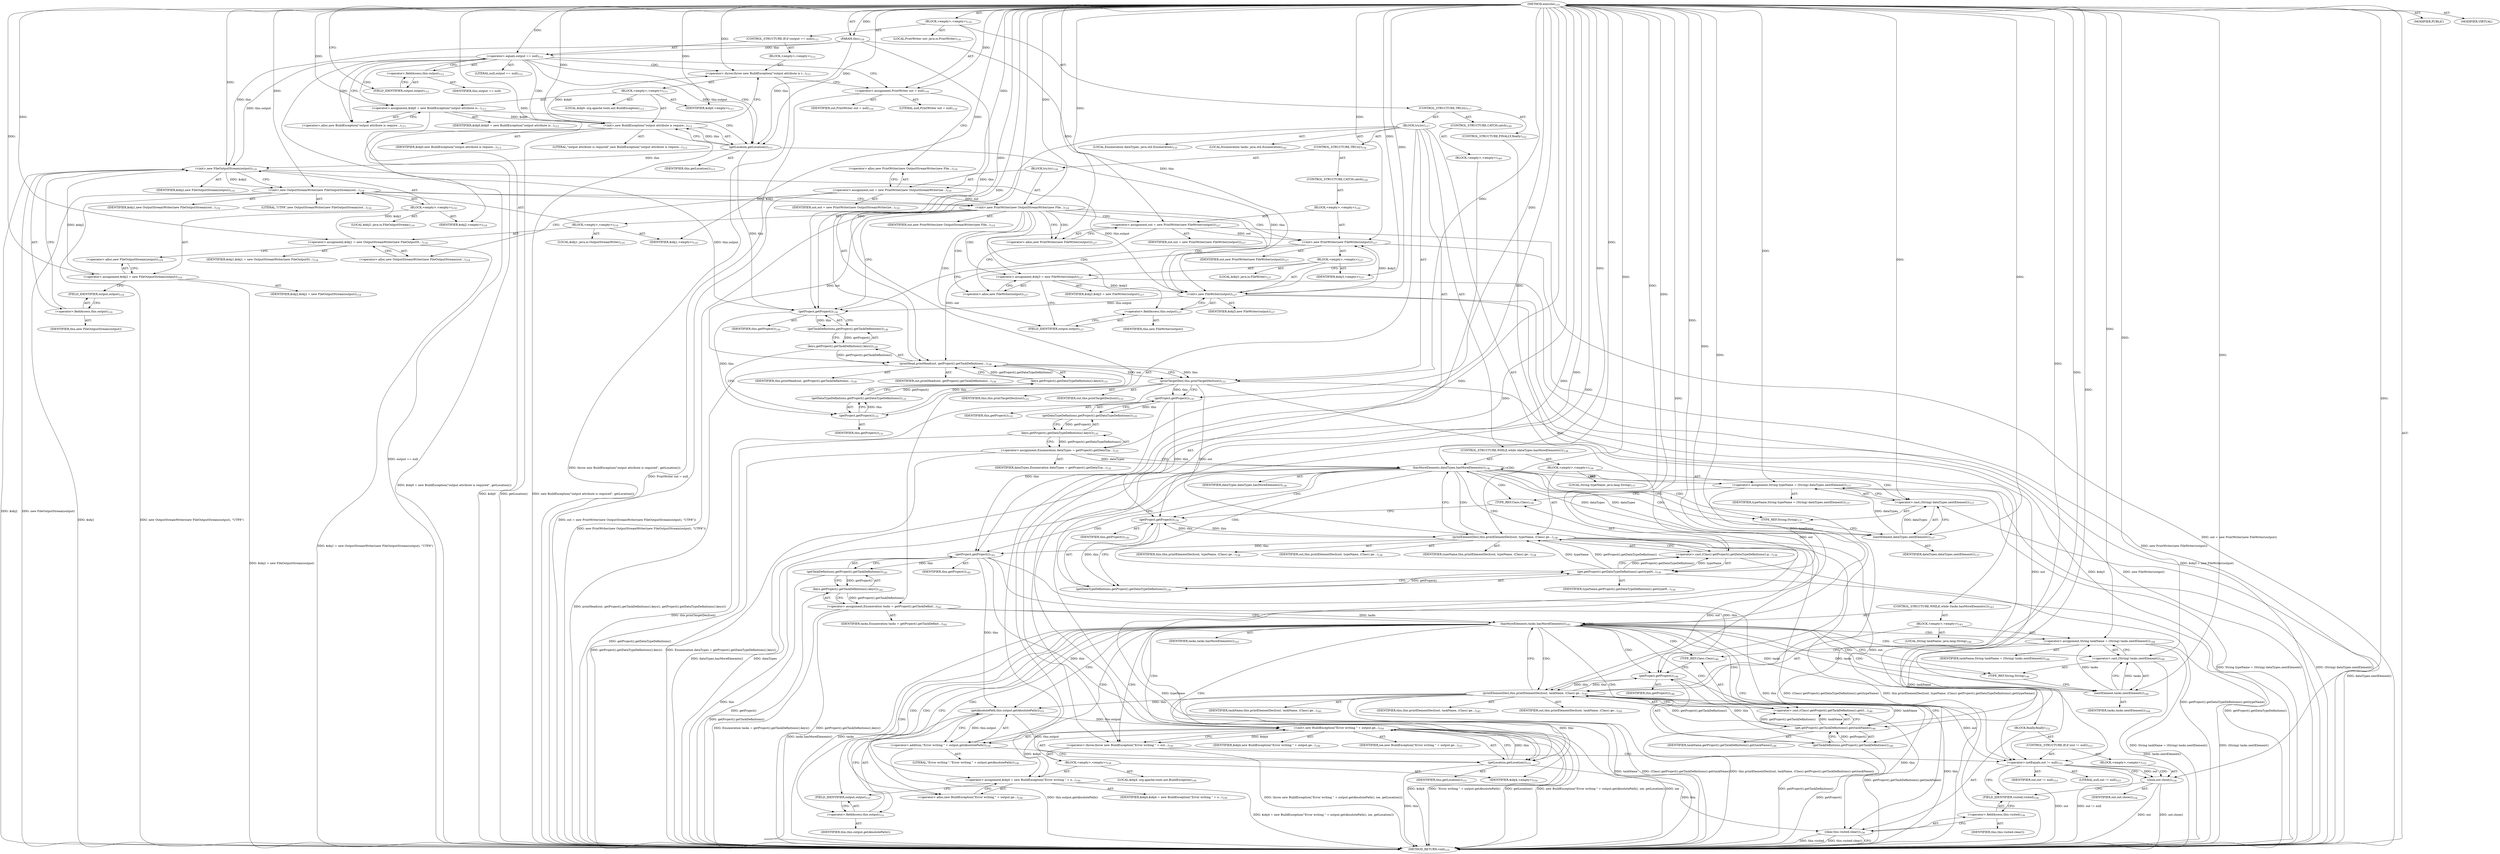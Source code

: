 digraph "execute" {  
"111669149697" [label = <(METHOD,execute)<SUB>110</SUB>> ]
"115964116993" [label = <(PARAM,this)<SUB>110</SUB>> ]
"25769803777" [label = <(BLOCK,&lt;empty&gt;,&lt;empty&gt;)<SUB>110</SUB>> ]
"47244640256" [label = <(CONTROL_STRUCTURE,IF,if (output == null))<SUB>112</SUB>> ]
"30064771074" [label = <(&lt;operator&gt;.equals,output == null)<SUB>112</SUB>> ]
"30064771075" [label = <(&lt;operator&gt;.fieldAccess,this.output)<SUB>112</SUB>> ]
"68719476753" [label = <(IDENTIFIER,this,output == null)> ]
"55834574849" [label = <(FIELD_IDENTIFIER,output,output)<SUB>112</SUB>> ]
"90194313216" [label = <(LITERAL,null,output == null)<SUB>112</SUB>> ]
"25769803778" [label = <(BLOCK,&lt;empty&gt;,&lt;empty&gt;)<SUB>112</SUB>> ]
"30064771076" [label = <(&lt;operator&gt;.throw,throw new BuildException(&quot;output attribute is r...)<SUB>113</SUB>> ]
"25769803779" [label = <(BLOCK,&lt;empty&gt;,&lt;empty&gt;)<SUB>113</SUB>> ]
"94489280512" [label = <(LOCAL,$obj0: org.apache.tools.ant.BuildException)<SUB>113</SUB>> ]
"30064771077" [label = <(&lt;operator&gt;.assignment,$obj0 = new BuildException(&quot;output attribute is...)<SUB>113</SUB>> ]
"68719476754" [label = <(IDENTIFIER,$obj0,$obj0 = new BuildException(&quot;output attribute is...)<SUB>113</SUB>> ]
"30064771078" [label = <(&lt;operator&gt;.alloc,new BuildException(&quot;output attribute is require...)<SUB>113</SUB>> ]
"30064771079" [label = <(&lt;init&gt;,new BuildException(&quot;output attribute is require...)<SUB>113</SUB>> ]
"68719476755" [label = <(IDENTIFIER,$obj0,new BuildException(&quot;output attribute is require...)<SUB>113</SUB>> ]
"90194313217" [label = <(LITERAL,&quot;output attribute is required&quot;,new BuildException(&quot;output attribute is require...)<SUB>113</SUB>> ]
"30064771080" [label = <(getLocation,getLocation())<SUB>113</SUB>> ]
"68719476737" [label = <(IDENTIFIER,this,getLocation())<SUB>113</SUB>> ]
"68719476756" [label = <(IDENTIFIER,$obj0,&lt;empty&gt;)<SUB>113</SUB>> ]
"94489280513" [label = <(LOCAL,PrintWriter out: java.io.PrintWriter)<SUB>116</SUB>> ]
"30064771081" [label = <(&lt;operator&gt;.assignment,PrintWriter out = null)<SUB>116</SUB>> ]
"68719476757" [label = <(IDENTIFIER,out,PrintWriter out = null)<SUB>116</SUB>> ]
"90194313218" [label = <(LITERAL,null,PrintWriter out = null)<SUB>116</SUB>> ]
"47244640257" [label = <(CONTROL_STRUCTURE,TRY,try)<SUB>117</SUB>> ]
"25769803780" [label = <(BLOCK,try,try)<SUB>117</SUB>> ]
"47244640258" [label = <(CONTROL_STRUCTURE,TRY,try)<SUB>118</SUB>> ]
"25769803781" [label = <(BLOCK,try,try)<SUB>118</SUB>> ]
"30064771082" [label = <(&lt;operator&gt;.assignment,out = new PrintWriter(new OutputStreamWriter(ne...)<SUB>119</SUB>> ]
"68719476758" [label = <(IDENTIFIER,out,out = new PrintWriter(new OutputStreamWriter(ne...)<SUB>119</SUB>> ]
"30064771083" [label = <(&lt;operator&gt;.alloc,new PrintWriter(new OutputStreamWriter(new File...)<SUB>119</SUB>> ]
"30064771084" [label = <(&lt;init&gt;,new PrintWriter(new OutputStreamWriter(new File...)<SUB>119</SUB>> ]
"68719476759" [label = <(IDENTIFIER,out,new PrintWriter(new OutputStreamWriter(new File...)<SUB>119</SUB>> ]
"25769803782" [label = <(BLOCK,&lt;empty&gt;,&lt;empty&gt;)<SUB>119</SUB>> ]
"94489280514" [label = <(LOCAL,$obj1: java.io.OutputStreamWriter)<SUB>119</SUB>> ]
"30064771085" [label = <(&lt;operator&gt;.assignment,$obj1 = new OutputStreamWriter(new FileOutputSt...)<SUB>119</SUB>> ]
"68719476760" [label = <(IDENTIFIER,$obj1,$obj1 = new OutputStreamWriter(new FileOutputSt...)<SUB>119</SUB>> ]
"30064771086" [label = <(&lt;operator&gt;.alloc,new OutputStreamWriter(new FileOutputStream(out...)<SUB>119</SUB>> ]
"30064771087" [label = <(&lt;init&gt;,new OutputStreamWriter(new FileOutputStream(out...)<SUB>119</SUB>> ]
"68719476761" [label = <(IDENTIFIER,$obj1,new OutputStreamWriter(new FileOutputStream(out...)<SUB>119</SUB>> ]
"25769803783" [label = <(BLOCK,&lt;empty&gt;,&lt;empty&gt;)<SUB>119</SUB>> ]
"94489280515" [label = <(LOCAL,$obj2: java.io.FileOutputStream)<SUB>119</SUB>> ]
"30064771088" [label = <(&lt;operator&gt;.assignment,$obj2 = new FileOutputStream(output))<SUB>119</SUB>> ]
"68719476762" [label = <(IDENTIFIER,$obj2,$obj2 = new FileOutputStream(output))<SUB>119</SUB>> ]
"30064771089" [label = <(&lt;operator&gt;.alloc,new FileOutputStream(output))<SUB>119</SUB>> ]
"30064771090" [label = <(&lt;init&gt;,new FileOutputStream(output))<SUB>119</SUB>> ]
"68719476763" [label = <(IDENTIFIER,$obj2,new FileOutputStream(output))<SUB>119</SUB>> ]
"30064771091" [label = <(&lt;operator&gt;.fieldAccess,this.output)<SUB>119</SUB>> ]
"68719476764" [label = <(IDENTIFIER,this,new FileOutputStream(output))> ]
"55834574850" [label = <(FIELD_IDENTIFIER,output,output)<SUB>119</SUB>> ]
"68719476765" [label = <(IDENTIFIER,$obj2,&lt;empty&gt;)<SUB>119</SUB>> ]
"90194313219" [label = <(LITERAL,&quot;UTF8&quot;,new OutputStreamWriter(new FileOutputStream(out...)<SUB>119</SUB>> ]
"68719476766" [label = <(IDENTIFIER,$obj1,&lt;empty&gt;)<SUB>119</SUB>> ]
"47244640259" [label = <(CONTROL_STRUCTURE,CATCH,catch)<SUB>120</SUB>> ]
"25769803784" [label = <(BLOCK,&lt;empty&gt;,&lt;empty&gt;)<SUB>120</SUB>> ]
"30064771092" [label = <(&lt;operator&gt;.assignment,out = new PrintWriter(new FileWriter(output)))<SUB>127</SUB>> ]
"68719476767" [label = <(IDENTIFIER,out,out = new PrintWriter(new FileWriter(output)))<SUB>127</SUB>> ]
"30064771093" [label = <(&lt;operator&gt;.alloc,new PrintWriter(new FileWriter(output)))<SUB>127</SUB>> ]
"30064771094" [label = <(&lt;init&gt;,new PrintWriter(new FileWriter(output)))<SUB>127</SUB>> ]
"68719476768" [label = <(IDENTIFIER,out,new PrintWriter(new FileWriter(output)))<SUB>127</SUB>> ]
"25769803785" [label = <(BLOCK,&lt;empty&gt;,&lt;empty&gt;)<SUB>127</SUB>> ]
"94489280516" [label = <(LOCAL,$obj3: java.io.FileWriter)<SUB>127</SUB>> ]
"30064771095" [label = <(&lt;operator&gt;.assignment,$obj3 = new FileWriter(output))<SUB>127</SUB>> ]
"68719476769" [label = <(IDENTIFIER,$obj3,$obj3 = new FileWriter(output))<SUB>127</SUB>> ]
"30064771096" [label = <(&lt;operator&gt;.alloc,new FileWriter(output))<SUB>127</SUB>> ]
"30064771097" [label = <(&lt;init&gt;,new FileWriter(output))<SUB>127</SUB>> ]
"68719476770" [label = <(IDENTIFIER,$obj3,new FileWriter(output))<SUB>127</SUB>> ]
"30064771098" [label = <(&lt;operator&gt;.fieldAccess,this.output)<SUB>127</SUB>> ]
"68719476771" [label = <(IDENTIFIER,this,new FileWriter(output))> ]
"55834574851" [label = <(FIELD_IDENTIFIER,output,output)<SUB>127</SUB>> ]
"68719476772" [label = <(IDENTIFIER,$obj3,&lt;empty&gt;)<SUB>127</SUB>> ]
"30064771099" [label = <(printHead,printHead(out, getProject().getTaskDefinitions(...)<SUB>130</SUB>> ]
"68719476740" [label = <(IDENTIFIER,this,printHead(out, getProject().getTaskDefinitions(...)<SUB>130</SUB>> ]
"68719476773" [label = <(IDENTIFIER,out,printHead(out, getProject().getTaskDefinitions(...)<SUB>130</SUB>> ]
"30064771100" [label = <(keys,getProject().getTaskDefinitions().keys())<SUB>130</SUB>> ]
"30064771101" [label = <(getTaskDefinitions,getProject().getTaskDefinitions())<SUB>130</SUB>> ]
"30064771102" [label = <(getProject,getProject())<SUB>130</SUB>> ]
"68719476738" [label = <(IDENTIFIER,this,getProject())<SUB>130</SUB>> ]
"30064771103" [label = <(keys,getProject().getDataTypeDefinitions().keys())<SUB>131</SUB>> ]
"30064771104" [label = <(getDataTypeDefinitions,getProject().getDataTypeDefinitions())<SUB>131</SUB>> ]
"30064771105" [label = <(getProject,getProject())<SUB>131</SUB>> ]
"68719476739" [label = <(IDENTIFIER,this,getProject())<SUB>131</SUB>> ]
"30064771106" [label = <(printTargetDecl,this.printTargetDecl(out))<SUB>133</SUB>> ]
"68719476741" [label = <(IDENTIFIER,this,this.printTargetDecl(out))<SUB>133</SUB>> ]
"68719476774" [label = <(IDENTIFIER,out,this.printTargetDecl(out))<SUB>133</SUB>> ]
"94489280517" [label = <(LOCAL,Enumeration dataTypes: java.util.Enumeration)<SUB>135</SUB>> ]
"30064771107" [label = <(&lt;operator&gt;.assignment,Enumeration dataTypes = getProject().getDataTyp...)<SUB>135</SUB>> ]
"68719476775" [label = <(IDENTIFIER,dataTypes,Enumeration dataTypes = getProject().getDataTyp...)<SUB>135</SUB>> ]
"30064771108" [label = <(keys,getProject().getDataTypeDefinitions().keys())<SUB>135</SUB>> ]
"30064771109" [label = <(getDataTypeDefinitions,getProject().getDataTypeDefinitions())<SUB>135</SUB>> ]
"30064771110" [label = <(getProject,getProject())<SUB>135</SUB>> ]
"68719476742" [label = <(IDENTIFIER,this,getProject())<SUB>135</SUB>> ]
"47244640260" [label = <(CONTROL_STRUCTURE,WHILE,while (dataTypes.hasMoreElements()))<SUB>136</SUB>> ]
"30064771111" [label = <(hasMoreElements,dataTypes.hasMoreElements())<SUB>136</SUB>> ]
"68719476776" [label = <(IDENTIFIER,dataTypes,dataTypes.hasMoreElements())<SUB>136</SUB>> ]
"25769803786" [label = <(BLOCK,&lt;empty&gt;,&lt;empty&gt;)<SUB>136</SUB>> ]
"94489280518" [label = <(LOCAL,String typeName: java.lang.String)<SUB>137</SUB>> ]
"30064771112" [label = <(&lt;operator&gt;.assignment,String typeName = (String) dataTypes.nextElement())<SUB>137</SUB>> ]
"68719476777" [label = <(IDENTIFIER,typeName,String typeName = (String) dataTypes.nextElement())<SUB>137</SUB>> ]
"30064771113" [label = <(&lt;operator&gt;.cast,(String) dataTypes.nextElement())<SUB>137</SUB>> ]
"180388626432" [label = <(TYPE_REF,String,String)<SUB>137</SUB>> ]
"30064771114" [label = <(nextElement,dataTypes.nextElement())<SUB>137</SUB>> ]
"68719476778" [label = <(IDENTIFIER,dataTypes,dataTypes.nextElement())<SUB>137</SUB>> ]
"30064771115" [label = <(printElementDecl,this.printElementDecl(out, typeName, (Class) ge...)<SUB>138</SUB>> ]
"68719476744" [label = <(IDENTIFIER,this,this.printElementDecl(out, typeName, (Class) ge...)<SUB>138</SUB>> ]
"68719476779" [label = <(IDENTIFIER,out,this.printElementDecl(out, typeName, (Class) ge...)<SUB>138</SUB>> ]
"68719476780" [label = <(IDENTIFIER,typeName,this.printElementDecl(out, typeName, (Class) ge...)<SUB>138</SUB>> ]
"30064771116" [label = <(&lt;operator&gt;.cast,(Class) getProject().getDataTypeDefinitions().g...)<SUB>139</SUB>> ]
"180388626433" [label = <(TYPE_REF,Class,Class)<SUB>139</SUB>> ]
"30064771117" [label = <(get,getProject().getDataTypeDefinitions().get(typeN...)<SUB>139</SUB>> ]
"30064771118" [label = <(getDataTypeDefinitions,getProject().getDataTypeDefinitions())<SUB>139</SUB>> ]
"30064771119" [label = <(getProject,getProject())<SUB>139</SUB>> ]
"68719476743" [label = <(IDENTIFIER,this,getProject())<SUB>139</SUB>> ]
"68719476781" [label = <(IDENTIFIER,typeName,getProject().getDataTypeDefinitions().get(typeN...)<SUB>139</SUB>> ]
"94489280519" [label = <(LOCAL,Enumeration tasks: java.util.Enumeration)<SUB>142</SUB>> ]
"30064771120" [label = <(&lt;operator&gt;.assignment,Enumeration tasks = getProject().getTaskDefinit...)<SUB>142</SUB>> ]
"68719476782" [label = <(IDENTIFIER,tasks,Enumeration tasks = getProject().getTaskDefinit...)<SUB>142</SUB>> ]
"30064771121" [label = <(keys,getProject().getTaskDefinitions().keys())<SUB>142</SUB>> ]
"30064771122" [label = <(getTaskDefinitions,getProject().getTaskDefinitions())<SUB>142</SUB>> ]
"30064771123" [label = <(getProject,getProject())<SUB>142</SUB>> ]
"68719476745" [label = <(IDENTIFIER,this,getProject())<SUB>142</SUB>> ]
"47244640261" [label = <(CONTROL_STRUCTURE,WHILE,while (tasks.hasMoreElements()))<SUB>143</SUB>> ]
"30064771124" [label = <(hasMoreElements,tasks.hasMoreElements())<SUB>143</SUB>> ]
"68719476783" [label = <(IDENTIFIER,tasks,tasks.hasMoreElements())<SUB>143</SUB>> ]
"25769803787" [label = <(BLOCK,&lt;empty&gt;,&lt;empty&gt;)<SUB>143</SUB>> ]
"94489280520" [label = <(LOCAL,String taskName: java.lang.String)<SUB>144</SUB>> ]
"30064771125" [label = <(&lt;operator&gt;.assignment,String taskName = (String) tasks.nextElement())<SUB>144</SUB>> ]
"68719476784" [label = <(IDENTIFIER,taskName,String taskName = (String) tasks.nextElement())<SUB>144</SUB>> ]
"30064771126" [label = <(&lt;operator&gt;.cast,(String) tasks.nextElement())<SUB>144</SUB>> ]
"180388626434" [label = <(TYPE_REF,String,String)<SUB>144</SUB>> ]
"30064771127" [label = <(nextElement,tasks.nextElement())<SUB>144</SUB>> ]
"68719476785" [label = <(IDENTIFIER,tasks,tasks.nextElement())<SUB>144</SUB>> ]
"30064771128" [label = <(printElementDecl,this.printElementDecl(out, taskName, (Class) ge...)<SUB>145</SUB>> ]
"68719476747" [label = <(IDENTIFIER,this,this.printElementDecl(out, taskName, (Class) ge...)<SUB>145</SUB>> ]
"68719476786" [label = <(IDENTIFIER,out,this.printElementDecl(out, taskName, (Class) ge...)<SUB>145</SUB>> ]
"68719476787" [label = <(IDENTIFIER,taskName,this.printElementDecl(out, taskName, (Class) ge...)<SUB>145</SUB>> ]
"30064771129" [label = <(&lt;operator&gt;.cast,(Class) getProject().getTaskDefinitions().get(t...)<SUB>146</SUB>> ]
"180388626435" [label = <(TYPE_REF,Class,Class)<SUB>146</SUB>> ]
"30064771130" [label = <(get,getProject().getTaskDefinitions().get(taskName))<SUB>146</SUB>> ]
"30064771131" [label = <(getTaskDefinitions,getProject().getTaskDefinitions())<SUB>146</SUB>> ]
"30064771132" [label = <(getProject,getProject())<SUB>146</SUB>> ]
"68719476746" [label = <(IDENTIFIER,this,getProject())<SUB>146</SUB>> ]
"68719476788" [label = <(IDENTIFIER,taskName,getProject().getTaskDefinitions().get(taskName))<SUB>146</SUB>> ]
"47244640262" [label = <(CONTROL_STRUCTURE,CATCH,catch)<SUB>149</SUB>> ]
"25769803788" [label = <(BLOCK,&lt;empty&gt;,&lt;empty&gt;)<SUB>149</SUB>> ]
"30064771133" [label = <(&lt;operator&gt;.throw,throw new BuildException(&quot;Error writing &quot; + out...)<SUB>150</SUB>> ]
"25769803789" [label = <(BLOCK,&lt;empty&gt;,&lt;empty&gt;)<SUB>150</SUB>> ]
"94489280521" [label = <(LOCAL,$obj4: org.apache.tools.ant.BuildException)<SUB>150</SUB>> ]
"30064771134" [label = <(&lt;operator&gt;.assignment,$obj4 = new BuildException(&quot;Error writing &quot; + o...)<SUB>150</SUB>> ]
"68719476789" [label = <(IDENTIFIER,$obj4,$obj4 = new BuildException(&quot;Error writing &quot; + o...)<SUB>150</SUB>> ]
"30064771135" [label = <(&lt;operator&gt;.alloc,new BuildException(&quot;Error writing &quot; + output.ge...)<SUB>150</SUB>> ]
"30064771136" [label = <(&lt;init&gt;,new BuildException(&quot;Error writing &quot; + output.ge...)<SUB>150</SUB>> ]
"68719476790" [label = <(IDENTIFIER,$obj4,new BuildException(&quot;Error writing &quot; + output.ge...)<SUB>150</SUB>> ]
"30064771137" [label = <(&lt;operator&gt;.addition,&quot;Error writing &quot; + output.getAbsolutePath())<SUB>150</SUB>> ]
"90194313220" [label = <(LITERAL,&quot;Error writing &quot;,&quot;Error writing &quot; + output.getAbsolutePath())<SUB>150</SUB>> ]
"30064771138" [label = <(getAbsolutePath,this.output.getAbsolutePath())<SUB>151</SUB>> ]
"30064771139" [label = <(&lt;operator&gt;.fieldAccess,this.output)<SUB>151</SUB>> ]
"68719476791" [label = <(IDENTIFIER,this,this.output.getAbsolutePath())> ]
"55834574852" [label = <(FIELD_IDENTIFIER,output,output)<SUB>151</SUB>> ]
"68719476792" [label = <(IDENTIFIER,ioe,new BuildException(&quot;Error writing &quot; + output.ge...)<SUB>151</SUB>> ]
"30064771140" [label = <(getLocation,getLocation())<SUB>151</SUB>> ]
"68719476748" [label = <(IDENTIFIER,this,getLocation())<SUB>151</SUB>> ]
"68719476793" [label = <(IDENTIFIER,$obj4,&lt;empty&gt;)<SUB>150</SUB>> ]
"47244640263" [label = <(CONTROL_STRUCTURE,FINALLY,finally)<SUB>152</SUB>> ]
"25769803790" [label = <(BLOCK,finally,finally)<SUB>152</SUB>> ]
"47244640264" [label = <(CONTROL_STRUCTURE,IF,if (out != null))<SUB>153</SUB>> ]
"30064771141" [label = <(&lt;operator&gt;.notEquals,out != null)<SUB>153</SUB>> ]
"68719476794" [label = <(IDENTIFIER,out,out != null)<SUB>153</SUB>> ]
"90194313221" [label = <(LITERAL,null,out != null)<SUB>153</SUB>> ]
"25769803791" [label = <(BLOCK,&lt;empty&gt;,&lt;empty&gt;)<SUB>153</SUB>> ]
"30064771142" [label = <(close,out.close())<SUB>154</SUB>> ]
"68719476795" [label = <(IDENTIFIER,out,out.close())<SUB>154</SUB>> ]
"30064771143" [label = <(clear,this.visited.clear())<SUB>156</SUB>> ]
"30064771144" [label = <(&lt;operator&gt;.fieldAccess,this.visited)<SUB>156</SUB>> ]
"68719476796" [label = <(IDENTIFIER,this,this.visited.clear())> ]
"55834574853" [label = <(FIELD_IDENTIFIER,visited,visited)<SUB>156</SUB>> ]
"133143986187" [label = <(MODIFIER,PUBLIC)> ]
"133143986188" [label = <(MODIFIER,VIRTUAL)> ]
"128849018881" [label = <(METHOD_RETURN,void)<SUB>110</SUB>> ]
  "111669149697" -> "115964116993"  [ label = "AST: "] 
  "111669149697" -> "25769803777"  [ label = "AST: "] 
  "111669149697" -> "133143986187"  [ label = "AST: "] 
  "111669149697" -> "133143986188"  [ label = "AST: "] 
  "111669149697" -> "128849018881"  [ label = "AST: "] 
  "25769803777" -> "47244640256"  [ label = "AST: "] 
  "25769803777" -> "94489280513"  [ label = "AST: "] 
  "25769803777" -> "30064771081"  [ label = "AST: "] 
  "25769803777" -> "47244640257"  [ label = "AST: "] 
  "47244640256" -> "30064771074"  [ label = "AST: "] 
  "47244640256" -> "25769803778"  [ label = "AST: "] 
  "30064771074" -> "30064771075"  [ label = "AST: "] 
  "30064771074" -> "90194313216"  [ label = "AST: "] 
  "30064771075" -> "68719476753"  [ label = "AST: "] 
  "30064771075" -> "55834574849"  [ label = "AST: "] 
  "25769803778" -> "30064771076"  [ label = "AST: "] 
  "30064771076" -> "25769803779"  [ label = "AST: "] 
  "25769803779" -> "94489280512"  [ label = "AST: "] 
  "25769803779" -> "30064771077"  [ label = "AST: "] 
  "25769803779" -> "30064771079"  [ label = "AST: "] 
  "25769803779" -> "68719476756"  [ label = "AST: "] 
  "30064771077" -> "68719476754"  [ label = "AST: "] 
  "30064771077" -> "30064771078"  [ label = "AST: "] 
  "30064771079" -> "68719476755"  [ label = "AST: "] 
  "30064771079" -> "90194313217"  [ label = "AST: "] 
  "30064771079" -> "30064771080"  [ label = "AST: "] 
  "30064771080" -> "68719476737"  [ label = "AST: "] 
  "30064771081" -> "68719476757"  [ label = "AST: "] 
  "30064771081" -> "90194313218"  [ label = "AST: "] 
  "47244640257" -> "25769803780"  [ label = "AST: "] 
  "47244640257" -> "47244640262"  [ label = "AST: "] 
  "47244640257" -> "47244640263"  [ label = "AST: "] 
  "25769803780" -> "47244640258"  [ label = "AST: "] 
  "25769803780" -> "30064771099"  [ label = "AST: "] 
  "25769803780" -> "30064771106"  [ label = "AST: "] 
  "25769803780" -> "94489280517"  [ label = "AST: "] 
  "25769803780" -> "30064771107"  [ label = "AST: "] 
  "25769803780" -> "47244640260"  [ label = "AST: "] 
  "25769803780" -> "94489280519"  [ label = "AST: "] 
  "25769803780" -> "30064771120"  [ label = "AST: "] 
  "25769803780" -> "47244640261"  [ label = "AST: "] 
  "47244640258" -> "25769803781"  [ label = "AST: "] 
  "47244640258" -> "47244640259"  [ label = "AST: "] 
  "25769803781" -> "30064771082"  [ label = "AST: "] 
  "25769803781" -> "30064771084"  [ label = "AST: "] 
  "30064771082" -> "68719476758"  [ label = "AST: "] 
  "30064771082" -> "30064771083"  [ label = "AST: "] 
  "30064771084" -> "68719476759"  [ label = "AST: "] 
  "30064771084" -> "25769803782"  [ label = "AST: "] 
  "25769803782" -> "94489280514"  [ label = "AST: "] 
  "25769803782" -> "30064771085"  [ label = "AST: "] 
  "25769803782" -> "30064771087"  [ label = "AST: "] 
  "25769803782" -> "68719476766"  [ label = "AST: "] 
  "30064771085" -> "68719476760"  [ label = "AST: "] 
  "30064771085" -> "30064771086"  [ label = "AST: "] 
  "30064771087" -> "68719476761"  [ label = "AST: "] 
  "30064771087" -> "25769803783"  [ label = "AST: "] 
  "30064771087" -> "90194313219"  [ label = "AST: "] 
  "25769803783" -> "94489280515"  [ label = "AST: "] 
  "25769803783" -> "30064771088"  [ label = "AST: "] 
  "25769803783" -> "30064771090"  [ label = "AST: "] 
  "25769803783" -> "68719476765"  [ label = "AST: "] 
  "30064771088" -> "68719476762"  [ label = "AST: "] 
  "30064771088" -> "30064771089"  [ label = "AST: "] 
  "30064771090" -> "68719476763"  [ label = "AST: "] 
  "30064771090" -> "30064771091"  [ label = "AST: "] 
  "30064771091" -> "68719476764"  [ label = "AST: "] 
  "30064771091" -> "55834574850"  [ label = "AST: "] 
  "47244640259" -> "25769803784"  [ label = "AST: "] 
  "25769803784" -> "30064771092"  [ label = "AST: "] 
  "25769803784" -> "30064771094"  [ label = "AST: "] 
  "30064771092" -> "68719476767"  [ label = "AST: "] 
  "30064771092" -> "30064771093"  [ label = "AST: "] 
  "30064771094" -> "68719476768"  [ label = "AST: "] 
  "30064771094" -> "25769803785"  [ label = "AST: "] 
  "25769803785" -> "94489280516"  [ label = "AST: "] 
  "25769803785" -> "30064771095"  [ label = "AST: "] 
  "25769803785" -> "30064771097"  [ label = "AST: "] 
  "25769803785" -> "68719476772"  [ label = "AST: "] 
  "30064771095" -> "68719476769"  [ label = "AST: "] 
  "30064771095" -> "30064771096"  [ label = "AST: "] 
  "30064771097" -> "68719476770"  [ label = "AST: "] 
  "30064771097" -> "30064771098"  [ label = "AST: "] 
  "30064771098" -> "68719476771"  [ label = "AST: "] 
  "30064771098" -> "55834574851"  [ label = "AST: "] 
  "30064771099" -> "68719476740"  [ label = "AST: "] 
  "30064771099" -> "68719476773"  [ label = "AST: "] 
  "30064771099" -> "30064771100"  [ label = "AST: "] 
  "30064771099" -> "30064771103"  [ label = "AST: "] 
  "30064771100" -> "30064771101"  [ label = "AST: "] 
  "30064771101" -> "30064771102"  [ label = "AST: "] 
  "30064771102" -> "68719476738"  [ label = "AST: "] 
  "30064771103" -> "30064771104"  [ label = "AST: "] 
  "30064771104" -> "30064771105"  [ label = "AST: "] 
  "30064771105" -> "68719476739"  [ label = "AST: "] 
  "30064771106" -> "68719476741"  [ label = "AST: "] 
  "30064771106" -> "68719476774"  [ label = "AST: "] 
  "30064771107" -> "68719476775"  [ label = "AST: "] 
  "30064771107" -> "30064771108"  [ label = "AST: "] 
  "30064771108" -> "30064771109"  [ label = "AST: "] 
  "30064771109" -> "30064771110"  [ label = "AST: "] 
  "30064771110" -> "68719476742"  [ label = "AST: "] 
  "47244640260" -> "30064771111"  [ label = "AST: "] 
  "47244640260" -> "25769803786"  [ label = "AST: "] 
  "30064771111" -> "68719476776"  [ label = "AST: "] 
  "25769803786" -> "94489280518"  [ label = "AST: "] 
  "25769803786" -> "30064771112"  [ label = "AST: "] 
  "25769803786" -> "30064771115"  [ label = "AST: "] 
  "30064771112" -> "68719476777"  [ label = "AST: "] 
  "30064771112" -> "30064771113"  [ label = "AST: "] 
  "30064771113" -> "180388626432"  [ label = "AST: "] 
  "30064771113" -> "30064771114"  [ label = "AST: "] 
  "30064771114" -> "68719476778"  [ label = "AST: "] 
  "30064771115" -> "68719476744"  [ label = "AST: "] 
  "30064771115" -> "68719476779"  [ label = "AST: "] 
  "30064771115" -> "68719476780"  [ label = "AST: "] 
  "30064771115" -> "30064771116"  [ label = "AST: "] 
  "30064771116" -> "180388626433"  [ label = "AST: "] 
  "30064771116" -> "30064771117"  [ label = "AST: "] 
  "30064771117" -> "30064771118"  [ label = "AST: "] 
  "30064771117" -> "68719476781"  [ label = "AST: "] 
  "30064771118" -> "30064771119"  [ label = "AST: "] 
  "30064771119" -> "68719476743"  [ label = "AST: "] 
  "30064771120" -> "68719476782"  [ label = "AST: "] 
  "30064771120" -> "30064771121"  [ label = "AST: "] 
  "30064771121" -> "30064771122"  [ label = "AST: "] 
  "30064771122" -> "30064771123"  [ label = "AST: "] 
  "30064771123" -> "68719476745"  [ label = "AST: "] 
  "47244640261" -> "30064771124"  [ label = "AST: "] 
  "47244640261" -> "25769803787"  [ label = "AST: "] 
  "30064771124" -> "68719476783"  [ label = "AST: "] 
  "25769803787" -> "94489280520"  [ label = "AST: "] 
  "25769803787" -> "30064771125"  [ label = "AST: "] 
  "25769803787" -> "30064771128"  [ label = "AST: "] 
  "30064771125" -> "68719476784"  [ label = "AST: "] 
  "30064771125" -> "30064771126"  [ label = "AST: "] 
  "30064771126" -> "180388626434"  [ label = "AST: "] 
  "30064771126" -> "30064771127"  [ label = "AST: "] 
  "30064771127" -> "68719476785"  [ label = "AST: "] 
  "30064771128" -> "68719476747"  [ label = "AST: "] 
  "30064771128" -> "68719476786"  [ label = "AST: "] 
  "30064771128" -> "68719476787"  [ label = "AST: "] 
  "30064771128" -> "30064771129"  [ label = "AST: "] 
  "30064771129" -> "180388626435"  [ label = "AST: "] 
  "30064771129" -> "30064771130"  [ label = "AST: "] 
  "30064771130" -> "30064771131"  [ label = "AST: "] 
  "30064771130" -> "68719476788"  [ label = "AST: "] 
  "30064771131" -> "30064771132"  [ label = "AST: "] 
  "30064771132" -> "68719476746"  [ label = "AST: "] 
  "47244640262" -> "25769803788"  [ label = "AST: "] 
  "25769803788" -> "30064771133"  [ label = "AST: "] 
  "30064771133" -> "25769803789"  [ label = "AST: "] 
  "25769803789" -> "94489280521"  [ label = "AST: "] 
  "25769803789" -> "30064771134"  [ label = "AST: "] 
  "25769803789" -> "30064771136"  [ label = "AST: "] 
  "25769803789" -> "68719476793"  [ label = "AST: "] 
  "30064771134" -> "68719476789"  [ label = "AST: "] 
  "30064771134" -> "30064771135"  [ label = "AST: "] 
  "30064771136" -> "68719476790"  [ label = "AST: "] 
  "30064771136" -> "30064771137"  [ label = "AST: "] 
  "30064771136" -> "68719476792"  [ label = "AST: "] 
  "30064771136" -> "30064771140"  [ label = "AST: "] 
  "30064771137" -> "90194313220"  [ label = "AST: "] 
  "30064771137" -> "30064771138"  [ label = "AST: "] 
  "30064771138" -> "30064771139"  [ label = "AST: "] 
  "30064771139" -> "68719476791"  [ label = "AST: "] 
  "30064771139" -> "55834574852"  [ label = "AST: "] 
  "30064771140" -> "68719476748"  [ label = "AST: "] 
  "47244640263" -> "25769803790"  [ label = "AST: "] 
  "25769803790" -> "47244640264"  [ label = "AST: "] 
  "25769803790" -> "30064771143"  [ label = "AST: "] 
  "47244640264" -> "30064771141"  [ label = "AST: "] 
  "47244640264" -> "25769803791"  [ label = "AST: "] 
  "30064771141" -> "68719476794"  [ label = "AST: "] 
  "30064771141" -> "90194313221"  [ label = "AST: "] 
  "25769803791" -> "30064771142"  [ label = "AST: "] 
  "30064771142" -> "68719476795"  [ label = "AST: "] 
  "30064771143" -> "30064771144"  [ label = "AST: "] 
  "30064771144" -> "68719476796"  [ label = "AST: "] 
  "30064771144" -> "55834574853"  [ label = "AST: "] 
  "30064771081" -> "30064771083"  [ label = "CFG: "] 
  "30064771074" -> "30064771078"  [ label = "CFG: "] 
  "30064771074" -> "30064771081"  [ label = "CFG: "] 
  "30064771075" -> "30064771074"  [ label = "CFG: "] 
  "30064771076" -> "30064771081"  [ label = "CFG: "] 
  "30064771099" -> "30064771106"  [ label = "CFG: "] 
  "30064771106" -> "30064771110"  [ label = "CFG: "] 
  "30064771107" -> "30064771111"  [ label = "CFG: "] 
  "30064771120" -> "30064771124"  [ label = "CFG: "] 
  "55834574849" -> "30064771075"  [ label = "CFG: "] 
  "30064771100" -> "30064771105"  [ label = "CFG: "] 
  "30064771103" -> "30064771099"  [ label = "CFG: "] 
  "30064771108" -> "30064771107"  [ label = "CFG: "] 
  "30064771111" -> "180388626432"  [ label = "CFG: "] 
  "30064771111" -> "30064771123"  [ label = "CFG: "] 
  "30064771121" -> "30064771120"  [ label = "CFG: "] 
  "30064771124" -> "30064771135"  [ label = "CFG: "] 
  "30064771124" -> "30064771141"  [ label = "CFG: "] 
  "30064771124" -> "180388626434"  [ label = "CFG: "] 
  "30064771133" -> "30064771141"  [ label = "CFG: "] 
  "30064771143" -> "128849018881"  [ label = "CFG: "] 
  "30064771077" -> "30064771080"  [ label = "CFG: "] 
  "30064771079" -> "30064771076"  [ label = "CFG: "] 
  "30064771082" -> "30064771086"  [ label = "CFG: "] 
  "30064771084" -> "30064771093"  [ label = "CFG: "] 
  "30064771084" -> "30064771102"  [ label = "CFG: "] 
  "30064771101" -> "30064771100"  [ label = "CFG: "] 
  "30064771104" -> "30064771103"  [ label = "CFG: "] 
  "30064771109" -> "30064771108"  [ label = "CFG: "] 
  "30064771112" -> "180388626433"  [ label = "CFG: "] 
  "30064771115" -> "30064771111"  [ label = "CFG: "] 
  "30064771122" -> "30064771121"  [ label = "CFG: "] 
  "30064771125" -> "180388626435"  [ label = "CFG: "] 
  "30064771128" -> "30064771124"  [ label = "CFG: "] 
  "30064771141" -> "30064771142"  [ label = "CFG: "] 
  "30064771141" -> "55834574853"  [ label = "CFG: "] 
  "30064771144" -> "30064771143"  [ label = "CFG: "] 
  "30064771078" -> "30064771077"  [ label = "CFG: "] 
  "30064771080" -> "30064771079"  [ label = "CFG: "] 
  "30064771083" -> "30064771082"  [ label = "CFG: "] 
  "30064771092" -> "30064771096"  [ label = "CFG: "] 
  "30064771094" -> "30064771102"  [ label = "CFG: "] 
  "30064771102" -> "30064771101"  [ label = "CFG: "] 
  "30064771105" -> "30064771104"  [ label = "CFG: "] 
  "30064771110" -> "30064771109"  [ label = "CFG: "] 
  "30064771113" -> "30064771112"  [ label = "CFG: "] 
  "30064771116" -> "30064771115"  [ label = "CFG: "] 
  "30064771123" -> "30064771122"  [ label = "CFG: "] 
  "30064771126" -> "30064771125"  [ label = "CFG: "] 
  "30064771129" -> "30064771128"  [ label = "CFG: "] 
  "30064771134" -> "55834574852"  [ label = "CFG: "] 
  "30064771136" -> "30064771133"  [ label = "CFG: "] 
  "30064771142" -> "55834574853"  [ label = "CFG: "] 
  "55834574853" -> "30064771144"  [ label = "CFG: "] 
  "30064771085" -> "30064771089"  [ label = "CFG: "] 
  "30064771087" -> "30064771084"  [ label = "CFG: "] 
  "30064771093" -> "30064771092"  [ label = "CFG: "] 
  "180388626432" -> "30064771114"  [ label = "CFG: "] 
  "30064771114" -> "30064771113"  [ label = "CFG: "] 
  "180388626433" -> "30064771119"  [ label = "CFG: "] 
  "30064771117" -> "30064771116"  [ label = "CFG: "] 
  "180388626434" -> "30064771127"  [ label = "CFG: "] 
  "30064771127" -> "30064771126"  [ label = "CFG: "] 
  "180388626435" -> "30064771132"  [ label = "CFG: "] 
  "30064771130" -> "30064771129"  [ label = "CFG: "] 
  "30064771135" -> "30064771134"  [ label = "CFG: "] 
  "30064771137" -> "30064771140"  [ label = "CFG: "] 
  "30064771140" -> "30064771136"  [ label = "CFG: "] 
  "30064771086" -> "30064771085"  [ label = "CFG: "] 
  "30064771095" -> "55834574851"  [ label = "CFG: "] 
  "30064771097" -> "30064771094"  [ label = "CFG: "] 
  "30064771118" -> "30064771117"  [ label = "CFG: "] 
  "30064771131" -> "30064771130"  [ label = "CFG: "] 
  "30064771138" -> "30064771137"  [ label = "CFG: "] 
  "30064771088" -> "55834574850"  [ label = "CFG: "] 
  "30064771090" -> "30064771087"  [ label = "CFG: "] 
  "30064771096" -> "30064771095"  [ label = "CFG: "] 
  "30064771098" -> "30064771097"  [ label = "CFG: "] 
  "30064771119" -> "30064771118"  [ label = "CFG: "] 
  "30064771132" -> "30064771131"  [ label = "CFG: "] 
  "30064771139" -> "30064771138"  [ label = "CFG: "] 
  "30064771089" -> "30064771088"  [ label = "CFG: "] 
  "30064771091" -> "30064771090"  [ label = "CFG: "] 
  "55834574851" -> "30064771098"  [ label = "CFG: "] 
  "55834574852" -> "30064771139"  [ label = "CFG: "] 
  "55834574850" -> "30064771091"  [ label = "CFG: "] 
  "111669149697" -> "55834574849"  [ label = "CFG: "] 
  "30064771074" -> "128849018881"  [ label = "DDG: output == null"] 
  "30064771077" -> "128849018881"  [ label = "DDG: $obj0 = new BuildException(&quot;output attribute is required&quot;, getLocation())"] 
  "30064771079" -> "128849018881"  [ label = "DDG: $obj0"] 
  "30064771079" -> "128849018881"  [ label = "DDG: getLocation()"] 
  "30064771079" -> "128849018881"  [ label = "DDG: new BuildException(&quot;output attribute is required&quot;, getLocation())"] 
  "30064771076" -> "128849018881"  [ label = "DDG: throw new BuildException(&quot;output attribute is required&quot;, getLocation());"] 
  "30064771081" -> "128849018881"  [ label = "DDG: PrintWriter out = null"] 
  "30064771082" -> "128849018881"  [ label = "DDG: out = new PrintWriter(new OutputStreamWriter(new FileOutputStream(output), &quot;UTF8&quot;))"] 
  "30064771085" -> "128849018881"  [ label = "DDG: $obj1 = new OutputStreamWriter(new FileOutputStream(output), &quot;UTF8&quot;)"] 
  "30064771087" -> "128849018881"  [ label = "DDG: $obj1"] 
  "30064771088" -> "128849018881"  [ label = "DDG: $obj2 = new FileOutputStream(output)"] 
  "30064771090" -> "128849018881"  [ label = "DDG: $obj2"] 
  "30064771090" -> "128849018881"  [ label = "DDG: new FileOutputStream(output)"] 
  "30064771087" -> "128849018881"  [ label = "DDG: new OutputStreamWriter(new FileOutputStream(output), &quot;UTF8&quot;)"] 
  "30064771084" -> "128849018881"  [ label = "DDG: new PrintWriter(new OutputStreamWriter(new FileOutputStream(output), &quot;UTF8&quot;))"] 
  "30064771092" -> "128849018881"  [ label = "DDG: out = new PrintWriter(new FileWriter(output))"] 
  "30064771095" -> "128849018881"  [ label = "DDG: $obj3 = new FileWriter(output)"] 
  "30064771097" -> "128849018881"  [ label = "DDG: $obj3"] 
  "30064771097" -> "128849018881"  [ label = "DDG: new FileWriter(output)"] 
  "30064771094" -> "128849018881"  [ label = "DDG: new PrintWriter(new FileWriter(output))"] 
  "30064771099" -> "128849018881"  [ label = "DDG: printHead(out, getProject().getTaskDefinitions().keys(), getProject().getDataTypeDefinitions().keys())"] 
  "30064771106" -> "128849018881"  [ label = "DDG: this.printTargetDecl(out)"] 
  "30064771108" -> "128849018881"  [ label = "DDG: getProject().getDataTypeDefinitions()"] 
  "30064771107" -> "128849018881"  [ label = "DDG: getProject().getDataTypeDefinitions().keys()"] 
  "30064771107" -> "128849018881"  [ label = "DDG: Enumeration dataTypes = getProject().getDataTypeDefinitions().keys()"] 
  "30064771111" -> "128849018881"  [ label = "DDG: dataTypes"] 
  "30064771111" -> "128849018881"  [ label = "DDG: dataTypes.hasMoreElements()"] 
  "30064771123" -> "128849018881"  [ label = "DDG: this"] 
  "30064771122" -> "128849018881"  [ label = "DDG: getProject()"] 
  "30064771121" -> "128849018881"  [ label = "DDG: getProject().getTaskDefinitions()"] 
  "30064771120" -> "128849018881"  [ label = "DDG: getProject().getTaskDefinitions().keys()"] 
  "30064771120" -> "128849018881"  [ label = "DDG: Enumeration tasks = getProject().getTaskDefinitions().keys()"] 
  "30064771124" -> "128849018881"  [ label = "DDG: tasks"] 
  "30064771124" -> "128849018881"  [ label = "DDG: tasks.hasMoreElements()"] 
  "30064771126" -> "128849018881"  [ label = "DDG: tasks.nextElement()"] 
  "30064771125" -> "128849018881"  [ label = "DDG: (String) tasks.nextElement()"] 
  "30064771125" -> "128849018881"  [ label = "DDG: String taskName = (String) tasks.nextElement()"] 
  "30064771128" -> "128849018881"  [ label = "DDG: this"] 
  "30064771128" -> "128849018881"  [ label = "DDG: taskName"] 
  "30064771131" -> "128849018881"  [ label = "DDG: getProject()"] 
  "30064771130" -> "128849018881"  [ label = "DDG: getProject().getTaskDefinitions()"] 
  "30064771129" -> "128849018881"  [ label = "DDG: getProject().getTaskDefinitions().get(taskName)"] 
  "30064771128" -> "128849018881"  [ label = "DDG: (Class) getProject().getTaskDefinitions().get(taskName)"] 
  "30064771128" -> "128849018881"  [ label = "DDG: this.printElementDecl(out, taskName, (Class) getProject().getTaskDefinitions().get(taskName))"] 
  "30064771134" -> "128849018881"  [ label = "DDG: $obj4 = new BuildException(&quot;Error writing &quot; + output.getAbsolutePath(), ioe, getLocation())"] 
  "30064771136" -> "128849018881"  [ label = "DDG: $obj4"] 
  "30064771137" -> "128849018881"  [ label = "DDG: this.output.getAbsolutePath()"] 
  "30064771136" -> "128849018881"  [ label = "DDG: &quot;Error writing &quot; + output.getAbsolutePath()"] 
  "30064771140" -> "128849018881"  [ label = "DDG: this"] 
  "30064771136" -> "128849018881"  [ label = "DDG: getLocation()"] 
  "30064771136" -> "128849018881"  [ label = "DDG: new BuildException(&quot;Error writing &quot; + output.getAbsolutePath(), ioe, getLocation())"] 
  "30064771133" -> "128849018881"  [ label = "DDG: throw new BuildException(&quot;Error writing &quot; + output.getAbsolutePath(), ioe, getLocation());"] 
  "30064771141" -> "128849018881"  [ label = "DDG: out"] 
  "30064771141" -> "128849018881"  [ label = "DDG: out != null"] 
  "30064771142" -> "128849018881"  [ label = "DDG: out"] 
  "30064771142" -> "128849018881"  [ label = "DDG: out.close()"] 
  "30064771143" -> "128849018881"  [ label = "DDG: this.visited"] 
  "30064771143" -> "128849018881"  [ label = "DDG: this.visited.clear()"] 
  "30064771113" -> "128849018881"  [ label = "DDG: dataTypes.nextElement()"] 
  "30064771112" -> "128849018881"  [ label = "DDG: (String) dataTypes.nextElement()"] 
  "30064771112" -> "128849018881"  [ label = "DDG: String typeName = (String) dataTypes.nextElement()"] 
  "30064771115" -> "128849018881"  [ label = "DDG: typeName"] 
  "30064771117" -> "128849018881"  [ label = "DDG: getProject().getDataTypeDefinitions()"] 
  "30064771116" -> "128849018881"  [ label = "DDG: getProject().getDataTypeDefinitions().get(typeName)"] 
  "30064771115" -> "128849018881"  [ label = "DDG: (Class) getProject().getDataTypeDefinitions().get(typeName)"] 
  "30064771115" -> "128849018881"  [ label = "DDG: this.printElementDecl(out, typeName, (Class) getProject().getDataTypeDefinitions().get(typeName))"] 
  "30064771136" -> "128849018881"  [ label = "DDG: ioe"] 
  "111669149697" -> "115964116993"  [ label = "DDG: "] 
  "111669149697" -> "30064771081"  [ label = "DDG: "] 
  "115964116993" -> "30064771074"  [ label = "DDG: this"] 
  "111669149697" -> "30064771074"  [ label = "DDG: "] 
  "30064771108" -> "30064771107"  [ label = "DDG: getProject().getDataTypeDefinitions()"] 
  "30064771121" -> "30064771120"  [ label = "DDG: getProject().getTaskDefinitions()"] 
  "30064771079" -> "30064771076"  [ label = "DDG: $obj0"] 
  "111669149697" -> "30064771076"  [ label = "DDG: "] 
  "30064771105" -> "30064771099"  [ label = "DDG: this"] 
  "111669149697" -> "30064771099"  [ label = "DDG: "] 
  "30064771084" -> "30064771099"  [ label = "DDG: out"] 
  "30064771094" -> "30064771099"  [ label = "DDG: out"] 
  "30064771100" -> "30064771099"  [ label = "DDG: getProject().getTaskDefinitions()"] 
  "30064771103" -> "30064771099"  [ label = "DDG: getProject().getDataTypeDefinitions()"] 
  "30064771099" -> "30064771106"  [ label = "DDG: this"] 
  "111669149697" -> "30064771106"  [ label = "DDG: "] 
  "30064771099" -> "30064771106"  [ label = "DDG: out"] 
  "111669149697" -> "30064771077"  [ label = "DDG: "] 
  "111669149697" -> "68719476756"  [ label = "DDG: "] 
  "111669149697" -> "30064771082"  [ label = "DDG: "] 
  "30064771101" -> "30064771100"  [ label = "DDG: getProject()"] 
  "30064771104" -> "30064771103"  [ label = "DDG: getProject()"] 
  "30064771109" -> "30064771108"  [ label = "DDG: getProject()"] 
  "30064771107" -> "30064771111"  [ label = "DDG: dataTypes"] 
  "30064771114" -> "30064771111"  [ label = "DDG: dataTypes"] 
  "111669149697" -> "30064771111"  [ label = "DDG: "] 
  "111669149697" -> "30064771112"  [ label = "DDG: "] 
  "30064771114" -> "30064771112"  [ label = "DDG: dataTypes"] 
  "30064771122" -> "30064771121"  [ label = "DDG: getProject()"] 
  "30064771120" -> "30064771124"  [ label = "DDG: tasks"] 
  "30064771127" -> "30064771124"  [ label = "DDG: tasks"] 
  "111669149697" -> "30064771124"  [ label = "DDG: "] 
  "111669149697" -> "30064771125"  [ label = "DDG: "] 
  "30064771127" -> "30064771125"  [ label = "DDG: tasks"] 
  "30064771136" -> "30064771133"  [ label = "DDG: $obj4"] 
  "111669149697" -> "30064771133"  [ label = "DDG: "] 
  "30064771123" -> "30064771143"  [ label = "DDG: this"] 
  "30064771128" -> "30064771143"  [ label = "DDG: this"] 
  "30064771140" -> "30064771143"  [ label = "DDG: this"] 
  "30064771077" -> "30064771079"  [ label = "DDG: $obj0"] 
  "111669149697" -> "30064771079"  [ label = "DDG: "] 
  "30064771080" -> "30064771079"  [ label = "DDG: this"] 
  "30064771082" -> "30064771084"  [ label = "DDG: out"] 
  "111669149697" -> "30064771084"  [ label = "DDG: "] 
  "30064771087" -> "30064771084"  [ label = "DDG: $obj1"] 
  "111669149697" -> "30064771092"  [ label = "DDG: "] 
  "30064771102" -> "30064771101"  [ label = "DDG: this"] 
  "30064771105" -> "30064771104"  [ label = "DDG: this"] 
  "30064771110" -> "30064771109"  [ label = "DDG: this"] 
  "30064771119" -> "30064771115"  [ label = "DDG: this"] 
  "111669149697" -> "30064771115"  [ label = "DDG: "] 
  "30064771106" -> "30064771115"  [ label = "DDG: out"] 
  "30064771117" -> "30064771115"  [ label = "DDG: typeName"] 
  "30064771117" -> "30064771115"  [ label = "DDG: getProject().getDataTypeDefinitions()"] 
  "30064771123" -> "30064771122"  [ label = "DDG: this"] 
  "30064771132" -> "30064771128"  [ label = "DDG: this"] 
  "111669149697" -> "30064771128"  [ label = "DDG: "] 
  "30064771106" -> "30064771128"  [ label = "DDG: out"] 
  "30064771115" -> "30064771128"  [ label = "DDG: out"] 
  "30064771130" -> "30064771128"  [ label = "DDG: taskName"] 
  "30064771130" -> "30064771128"  [ label = "DDG: getProject().getTaskDefinitions()"] 
  "111669149697" -> "30064771134"  [ label = "DDG: "] 
  "111669149697" -> "68719476793"  [ label = "DDG: "] 
  "30064771106" -> "30064771141"  [ label = "DDG: out"] 
  "30064771128" -> "30064771141"  [ label = "DDG: out"] 
  "30064771115" -> "30064771141"  [ label = "DDG: out"] 
  "111669149697" -> "30064771141"  [ label = "DDG: "] 
  "115964116993" -> "30064771080"  [ label = "DDG: this"] 
  "30064771074" -> "30064771080"  [ label = "DDG: this.output"] 
  "111669149697" -> "30064771080"  [ label = "DDG: "] 
  "111669149697" -> "30064771085"  [ label = "DDG: "] 
  "111669149697" -> "68719476766"  [ label = "DDG: "] 
  "30064771092" -> "30064771094"  [ label = "DDG: out"] 
  "111669149697" -> "30064771094"  [ label = "DDG: "] 
  "30064771097" -> "30064771094"  [ label = "DDG: $obj3"] 
  "115964116993" -> "30064771102"  [ label = "DDG: this"] 
  "30064771080" -> "30064771102"  [ label = "DDG: this"] 
  "30064771090" -> "30064771102"  [ label = "DDG: this.output"] 
  "30064771097" -> "30064771102"  [ label = "DDG: this.output"] 
  "111669149697" -> "30064771102"  [ label = "DDG: "] 
  "30064771102" -> "30064771105"  [ label = "DDG: this"] 
  "111669149697" -> "30064771105"  [ label = "DDG: "] 
  "30064771106" -> "30064771110"  [ label = "DDG: this"] 
  "111669149697" -> "30064771110"  [ label = "DDG: "] 
  "111669149697" -> "30064771113"  [ label = "DDG: "] 
  "30064771114" -> "30064771113"  [ label = "DDG: dataTypes"] 
  "111669149697" -> "30064771116"  [ label = "DDG: "] 
  "30064771117" -> "30064771116"  [ label = "DDG: getProject().getDataTypeDefinitions()"] 
  "30064771117" -> "30064771116"  [ label = "DDG: typeName"] 
  "30064771110" -> "30064771123"  [ label = "DDG: this"] 
  "30064771115" -> "30064771123"  [ label = "DDG: this"] 
  "111669149697" -> "30064771123"  [ label = "DDG: "] 
  "111669149697" -> "30064771126"  [ label = "DDG: "] 
  "30064771127" -> "30064771126"  [ label = "DDG: tasks"] 
  "111669149697" -> "30064771129"  [ label = "DDG: "] 
  "30064771130" -> "30064771129"  [ label = "DDG: getProject().getTaskDefinitions()"] 
  "30064771130" -> "30064771129"  [ label = "DDG: taskName"] 
  "30064771134" -> "30064771136"  [ label = "DDG: $obj4"] 
  "111669149697" -> "30064771136"  [ label = "DDG: "] 
  "30064771138" -> "30064771136"  [ label = "DDG: this.output"] 
  "30064771140" -> "30064771136"  [ label = "DDG: this"] 
  "30064771141" -> "30064771142"  [ label = "DDG: out"] 
  "111669149697" -> "30064771142"  [ label = "DDG: "] 
  "30064771085" -> "30064771087"  [ label = "DDG: $obj1"] 
  "111669149697" -> "30064771087"  [ label = "DDG: "] 
  "30064771090" -> "30064771087"  [ label = "DDG: $obj2"] 
  "111669149697" -> "30064771095"  [ label = "DDG: "] 
  "111669149697" -> "68719476772"  [ label = "DDG: "] 
  "30064771111" -> "30064771114"  [ label = "DDG: dataTypes"] 
  "111669149697" -> "30064771114"  [ label = "DDG: "] 
  "30064771118" -> "30064771117"  [ label = "DDG: getProject()"] 
  "30064771112" -> "30064771117"  [ label = "DDG: typeName"] 
  "111669149697" -> "30064771117"  [ label = "DDG: "] 
  "30064771124" -> "30064771127"  [ label = "DDG: tasks"] 
  "111669149697" -> "30064771127"  [ label = "DDG: "] 
  "30064771131" -> "30064771130"  [ label = "DDG: getProject()"] 
  "30064771125" -> "30064771130"  [ label = "DDG: taskName"] 
  "111669149697" -> "30064771130"  [ label = "DDG: "] 
  "111669149697" -> "30064771137"  [ label = "DDG: "] 
  "30064771138" -> "30064771137"  [ label = "DDG: this.output"] 
  "30064771123" -> "30064771140"  [ label = "DDG: this"] 
  "30064771128" -> "30064771140"  [ label = "DDG: this"] 
  "30064771138" -> "30064771140"  [ label = "DDG: this.output"] 
  "111669149697" -> "30064771140"  [ label = "DDG: "] 
  "111669149697" -> "30064771088"  [ label = "DDG: "] 
  "111669149697" -> "68719476765"  [ label = "DDG: "] 
  "30064771095" -> "30064771097"  [ label = "DDG: $obj3"] 
  "111669149697" -> "30064771097"  [ label = "DDG: "] 
  "115964116993" -> "30064771097"  [ label = "DDG: this"] 
  "30064771080" -> "30064771097"  [ label = "DDG: this"] 
  "30064771090" -> "30064771097"  [ label = "DDG: this.output"] 
  "30064771119" -> "30064771118"  [ label = "DDG: this"] 
  "30064771132" -> "30064771131"  [ label = "DDG: this"] 
  "30064771123" -> "30064771138"  [ label = "DDG: this"] 
  "30064771128" -> "30064771138"  [ label = "DDG: this"] 
  "30064771088" -> "30064771090"  [ label = "DDG: $obj2"] 
  "111669149697" -> "30064771090"  [ label = "DDG: "] 
  "115964116993" -> "30064771090"  [ label = "DDG: this"] 
  "30064771074" -> "30064771090"  [ label = "DDG: this.output"] 
  "30064771080" -> "30064771090"  [ label = "DDG: this"] 
  "30064771110" -> "30064771119"  [ label = "DDG: this"] 
  "30064771115" -> "30064771119"  [ label = "DDG: this"] 
  "111669149697" -> "30064771119"  [ label = "DDG: "] 
  "30064771123" -> "30064771132"  [ label = "DDG: this"] 
  "30064771128" -> "30064771132"  [ label = "DDG: this"] 
  "111669149697" -> "30064771132"  [ label = "DDG: "] 
  "30064771074" -> "30064771076"  [ label = "CDG: "] 
  "30064771074" -> "30064771077"  [ label = "CDG: "] 
  "30064771074" -> "30064771080"  [ label = "CDG: "] 
  "30064771074" -> "30064771078"  [ label = "CDG: "] 
  "30064771074" -> "30064771079"  [ label = "CDG: "] 
  "30064771111" -> "180388626433"  [ label = "CDG: "] 
  "30064771111" -> "180388626432"  [ label = "CDG: "] 
  "30064771111" -> "30064771118"  [ label = "CDG: "] 
  "30064771111" -> "30064771119"  [ label = "CDG: "] 
  "30064771111" -> "30064771112"  [ label = "CDG: "] 
  "30064771111" -> "30064771113"  [ label = "CDG: "] 
  "30064771111" -> "30064771111"  [ label = "CDG: "] 
  "30064771111" -> "30064771116"  [ label = "CDG: "] 
  "30064771111" -> "30064771117"  [ label = "CDG: "] 
  "30064771111" -> "30064771114"  [ label = "CDG: "] 
  "30064771111" -> "30064771115"  [ label = "CDG: "] 
  "30064771124" -> "30064771136"  [ label = "CDG: "] 
  "30064771124" -> "180388626435"  [ label = "CDG: "] 
  "30064771124" -> "30064771137"  [ label = "CDG: "] 
  "30064771124" -> "30064771134"  [ label = "CDG: "] 
  "30064771124" -> "55834574852"  [ label = "CDG: "] 
  "30064771124" -> "30064771135"  [ label = "CDG: "] 
  "30064771124" -> "180388626434"  [ label = "CDG: "] 
  "30064771124" -> "30064771140"  [ label = "CDG: "] 
  "30064771124" -> "30064771138"  [ label = "CDG: "] 
  "30064771124" -> "30064771139"  [ label = "CDG: "] 
  "30064771124" -> "30064771128"  [ label = "CDG: "] 
  "30064771124" -> "30064771129"  [ label = "CDG: "] 
  "30064771124" -> "30064771126"  [ label = "CDG: "] 
  "30064771124" -> "30064771127"  [ label = "CDG: "] 
  "30064771124" -> "30064771132"  [ label = "CDG: "] 
  "30064771124" -> "30064771133"  [ label = "CDG: "] 
  "30064771124" -> "30064771130"  [ label = "CDG: "] 
  "30064771124" -> "30064771131"  [ label = "CDG: "] 
  "30064771124" -> "30064771124"  [ label = "CDG: "] 
  "30064771124" -> "30064771125"  [ label = "CDG: "] 
  "30064771084" -> "30064771096"  [ label = "CDG: "] 
  "30064771084" -> "30064771097"  [ label = "CDG: "] 
  "30064771084" -> "30064771094"  [ label = "CDG: "] 
  "30064771084" -> "30064771095"  [ label = "CDG: "] 
  "30064771084" -> "30064771098"  [ label = "CDG: "] 
  "30064771084" -> "30064771092"  [ label = "CDG: "] 
  "30064771084" -> "30064771093"  [ label = "CDG: "] 
  "30064771084" -> "55834574851"  [ label = "CDG: "] 
  "30064771141" -> "30064771142"  [ label = "CDG: "] 
}
